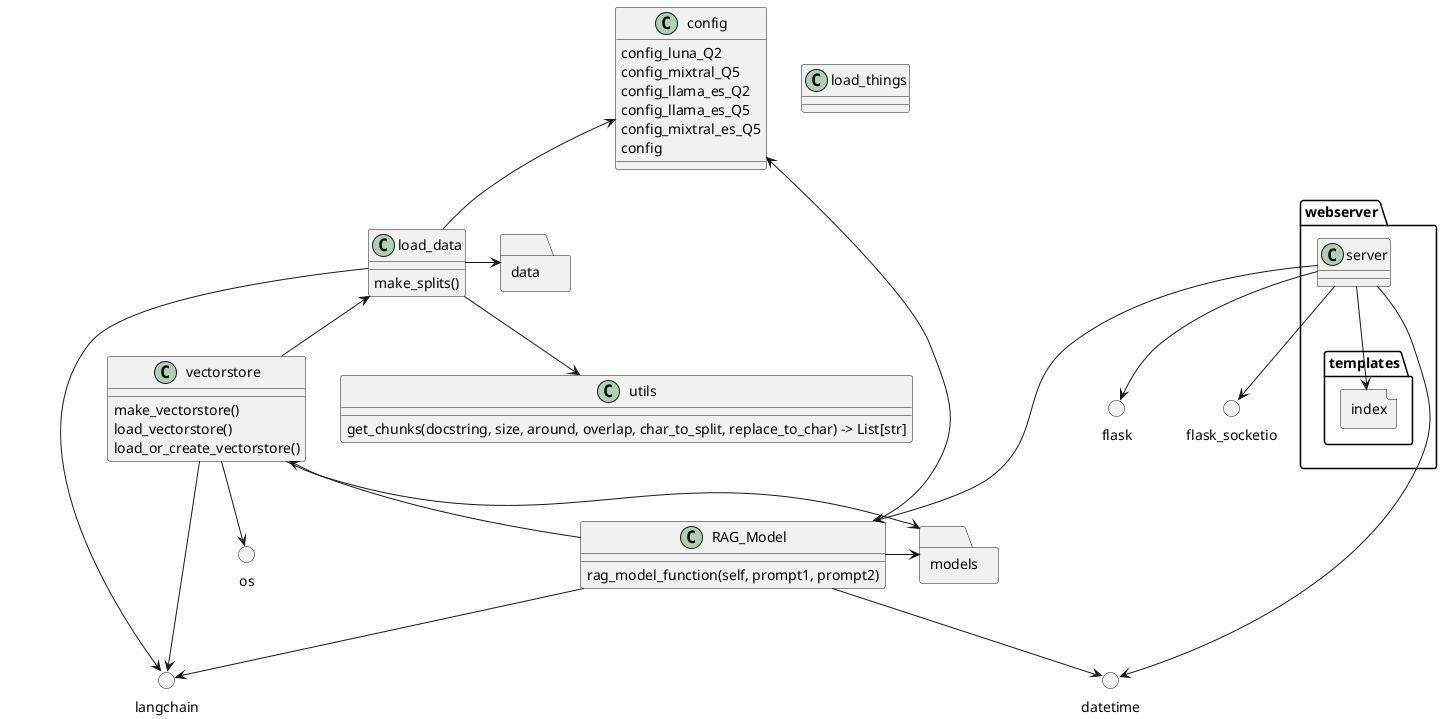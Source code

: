 @startuml
allowmixing
class vectorstore{
make_vectorstore()
load_vectorstore()
load_or_create_vectorstore()
}

class utils {
get_chunks(docstring, size, around, overlap, char_to_split, replace_to_char) -> List[str]
}

class RAG_Model {
rag_model_function(self, prompt1, prompt2)
}

class load_things {
}

class load_data {
make_splits()
}

class config {
config_luna_Q2
config_mixtral_Q5
config_llama_es_Q2
config_llama_es_Q5
config_mixtral_es_Q5
config
}



folder webserver {
class server {

}
folder templates {
file index
}
}

folder models
folder data

() langchain
() os
() datetime
() flask
() flask_socketio

config <-- load_data
config <-- RAG_Model
vectorstore <-- RAG_Model
load_data <-- vectorstore
vectorstore --> langchain
vectorstore --> os
RAG_Model --> langchain
RAG_Model --> datetime
load_data ---> langchain
load_data --> utils

vectorstore -> models
RAG_Model -> models
load_data -> data

server ---> RAG_Model
server --> index
server --> datetime
server --> flask
server --> flask_socketio
@enduml